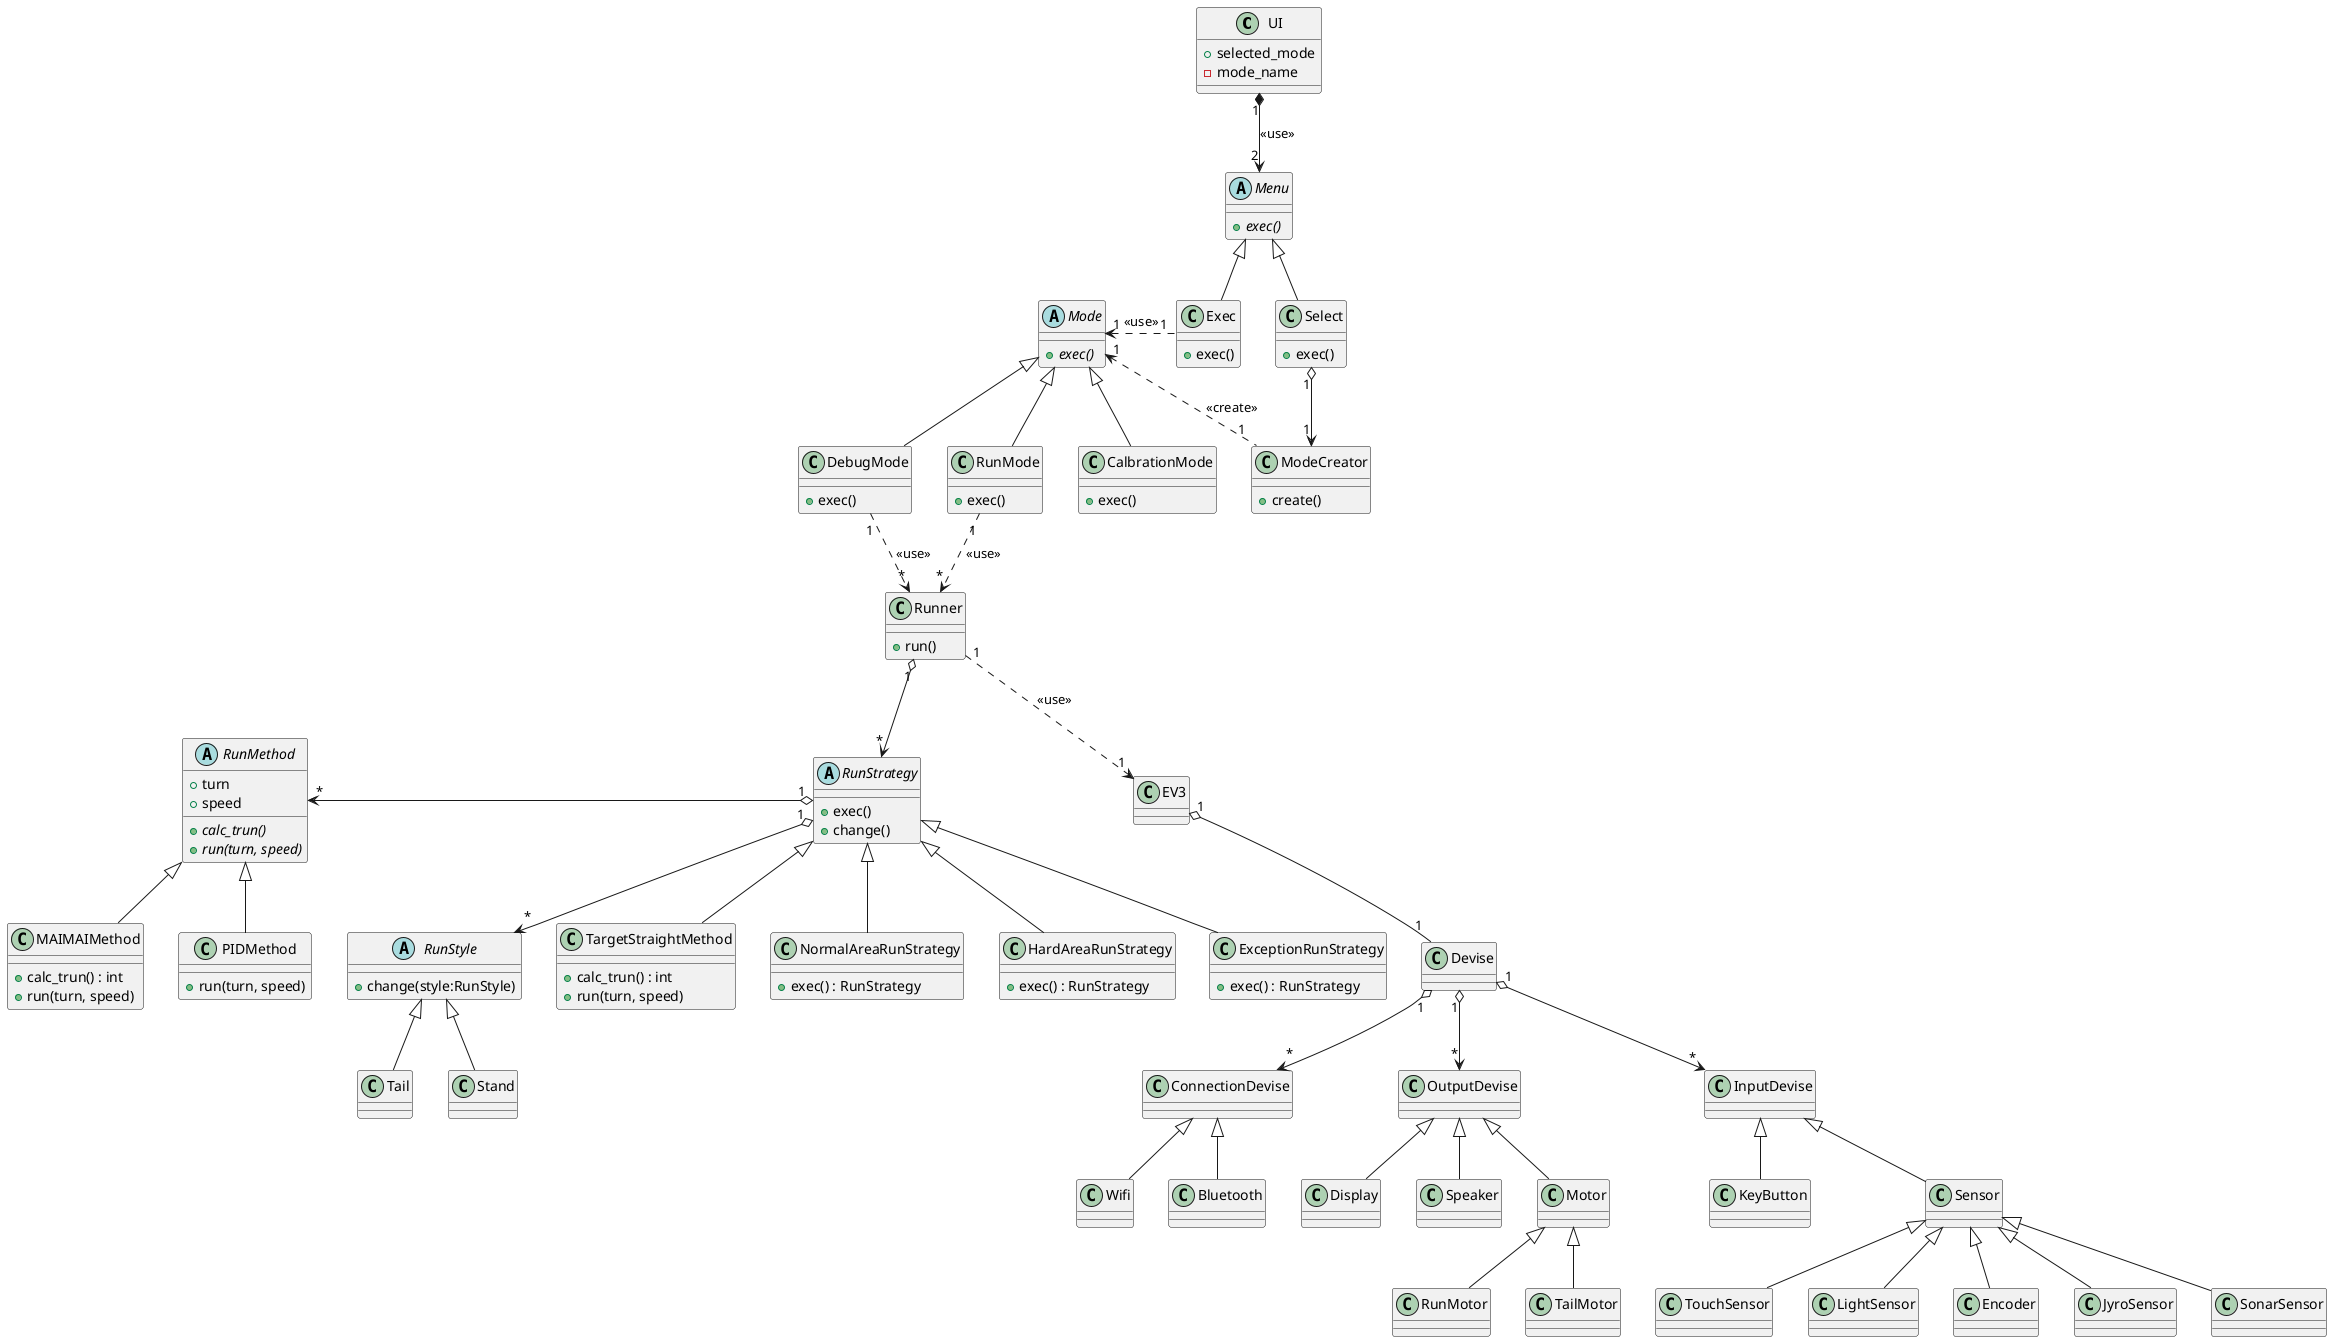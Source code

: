 @startuml{class.png}

top to bottom direction

' クラス図でイメージ出来ない人用スケルトンコード javaっぽい？
' ---- データ代入は等式からアクセサになる
' UI ui = new UI()
' Select select = new Select()
' ui.mode_name = select.exec()
' mode = ModeCreator.create(ui.mode_name)
' mode.exec()
'
' public abstract Mode { void exec() }
' public class DebugMode implements Mode {}
' public class CalbrationMode implements Mode {}
' public class RunMode implements Mode {}

class UI {
  +selected_mode
  -mode_name
}

abstract Menu {
  +{abstract}exec()
}

class Select {
  +exec()
}

class Exec {
  +exec()
}

class ModeCreator {
  +create()
}

abstract Mode {
  +{abstract}exec()
}

class DebugMode {
  +exec()
}

class RunMode {
  +exec()
}

class CalbrationMode {
  +exec()
}

UI "1" *--> "2" Menu : <<use>>
Menu <|-- Select
Menu <|-- Exec
Select "1" o--> "1" ModeCreator
ModeCreator "1" .left.> "1" Mode : <<create>>
Exec "1" .left.> "1" Mode : <<use>>
Mode <|-- RunMode
Mode <|-- DebugMode
Mode <|-- CalbrationMode

abstract RunStrategy {
  +exec()
  +change()
}

class NormalAreaRunStrategy {
  +exec() : RunStrategy
}

class HardAreaRunStrategy {
  +exec() : RunStrategy
}

class ExceptionRunStrategy {
  +exec() : RunStrategy
}

RunMode   "1" ..> "*" Runner : <<use>>
DebugMode "1" ..> "*" Runner : <<use>>

Runner "1" o--> "*" RunStrategy
RunStrategy "1" o-left-> "*" RunMethod
RunStrategy "1" o--> "*" RunStyle

RunStrategy <|-- NormalAreaRunStrategy
RunStrategy <|-- HardAreaRunStrategy
RunStrategy <|-- ExceptionRunStrategy
RunStrategy <|-- TargetStraightMethod

class Runner {
  +run()
}

abstract RunMethod {
  +turn
  +speed
  +{abstract}calc_trun()
  +{abstract}run(turn, speed)
}

class MAIMAIMethod {
  +calc_trun() : int
  +run(turn, speed)
}

class TargetStraightMethod {
  +calc_trun() : int
  +run(turn, speed)
}

class PIDMethod {
  +run(turn, speed)
}

RunMethod <|-- MAIMAIMethod
RunMethod <|-- PIDMethod

abstract RunStyle {
  +change(style:RunStyle)
}

RunStyle <|-- Stand
RunStyle <|-- Tail

Runner "1"..> "1" EV3 : <<use>>
EV3 "1" o-- "1" Devise
Devise "1" o--> "*" OutputDevise
Devise "1" o--> "*" InputDevise
Devise "1" o--> "*" ConnectionDevise

OutputDevise <|-- Motor
OutputDevise <|-- Display
OutputDevise <|-- Speaker

Motor <|-- TailMotor
Motor <|-- RunMotor

InputDevise  <|-- Sensor
InputDevise  <|-- KeyButton

Sensor <|-- JyroSensor
Sensor <|-- SonarSensor
Sensor <|-- TouchSensor
Sensor <|-- LightSensor
Sensor <|-- Encoder

ConnectionDevise <|-- Wifi
ConnectionDevise <|-- Bluetooth

@enduml
